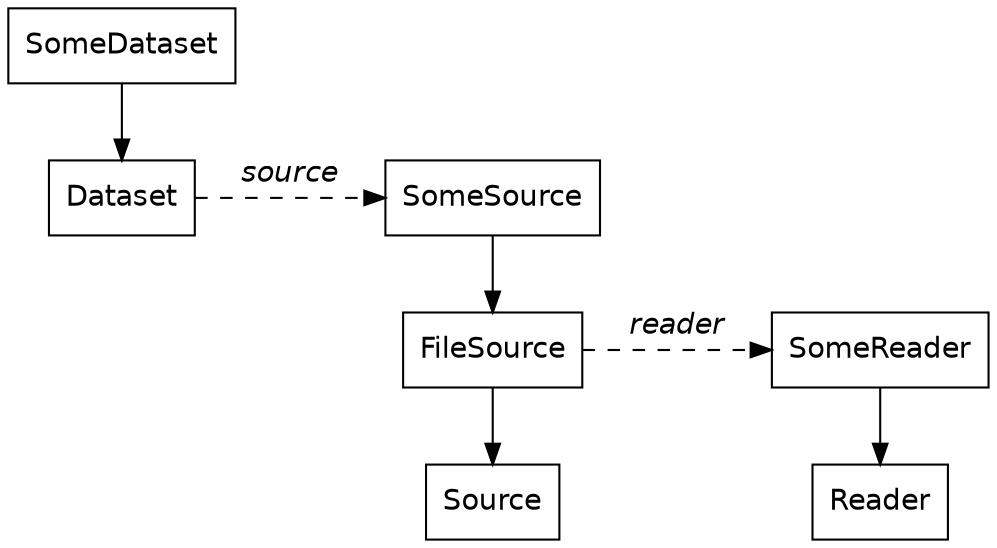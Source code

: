 digraph delegation {
    graph [fontname = "helvetica";
    // splines=ortho;
    // splines=curved;
    // splines=none;
    ];
    node [fontname = "helvetica"];
    edge [fontname = "helvetica";];

    node [shape=box]
    // graph [newrank=true];
    edge [arrowtail=empty]

    Dataset;
    FileSource;
    SomeDataset
    SomeReader;
    SomeSource;
    Reader;
    Source;

    // SomeDataset -> SomeSource ;


    // Inheritance
    SomeDataset  -> Dataset;
    SomeSource   -> FileSource;
    FileSource -> Source;
    SomeReader   -> Reader;

    // Delegation
    // "SomeDataset"  -> "SomeSource";
    Dataset     -> SomeSource [label=<<I>   source   </I>>; style=dashed;];
    FileSource  -> SomeReader [label=<<I>   reader   </I>>; style=dashed;];

    {rank=same; FileSource; SomeReader;}
    {rank=same; Dataset; SomeSource;}

}
